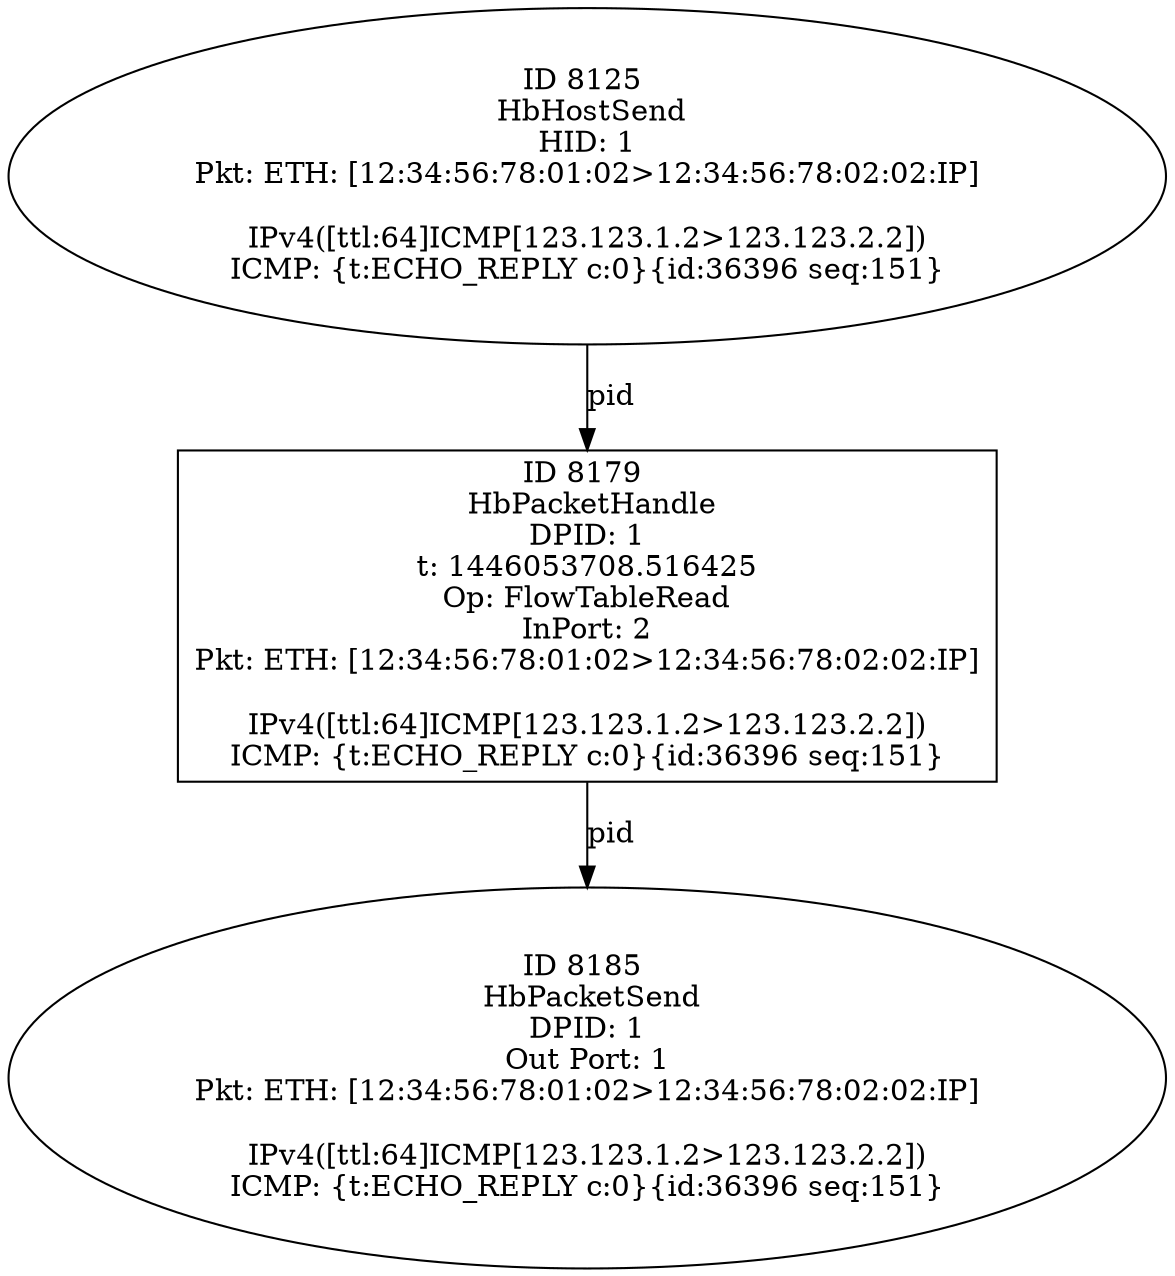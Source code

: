 strict digraph G {
8185 [shape=oval, event=<hb_events.HbPacketSend object at 0x1054bd450>, label="ID 8185 
 HbPacketSend
DPID: 1
Out Port: 1
Pkt: ETH: [12:34:56:78:01:02>12:34:56:78:02:02:IP]

IPv4([ttl:64]ICMP[123.123.1.2>123.123.2.2])
ICMP: {t:ECHO_REPLY c:0}{id:36396 seq:151}"];
8179 [shape=box, event=<hb_events.HbPacketHandle object at 0x1054bd050>, label="ID 8179 
 HbPacketHandle
DPID: 1
t: 1446053708.516425
Op: FlowTableRead
InPort: 2
Pkt: ETH: [12:34:56:78:01:02>12:34:56:78:02:02:IP]

IPv4([ttl:64]ICMP[123.123.1.2>123.123.2.2])
ICMP: {t:ECHO_REPLY c:0}{id:36396 seq:151}"];
8125 [shape=oval, event=<hb_events.HbHostSend object at 0x1054a4890>, label="ID 8125 
 HbHostSend
HID: 1
Pkt: ETH: [12:34:56:78:01:02>12:34:56:78:02:02:IP]

IPv4([ttl:64]ICMP[123.123.1.2>123.123.2.2])
ICMP: {t:ECHO_REPLY c:0}{id:36396 seq:151}"];
8179 -> 8185  [rel=pid, label=pid];
8125 -> 8179  [rel=pid, label=pid];
}
